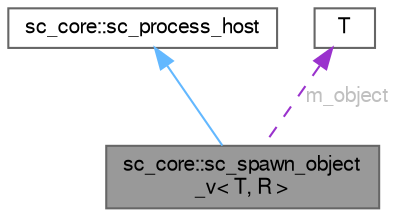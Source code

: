 digraph "sc_core::sc_spawn_object_v&lt; T, R &gt;"
{
 // LATEX_PDF_SIZE
  bgcolor="transparent";
  edge [fontname=FreeSans,fontsize=10,labelfontname=FreeSans,labelfontsize=10];
  node [fontname=FreeSans,fontsize=10,shape=box,height=0.2,width=0.4];
  Node1 [id="Node000001",label="sc_core::sc_spawn_object\l_v\< T, R \>",height=0.2,width=0.4,color="gray40", fillcolor="grey60", style="filled", fontcolor="black",tooltip=" "];
  Node2 -> Node1 [id="edge1_Node000001_Node000002",dir="back",color="steelblue1",style="solid",tooltip=" "];
  Node2 [id="Node000002",label="sc_core::sc_process_host",height=0.2,width=0.4,color="gray40", fillcolor="white", style="filled",URL="$a02141.html",tooltip=" "];
  Node3 -> Node1 [id="edge2_Node000001_Node000003",dir="back",color="darkorchid3",style="dashed",tooltip=" ",label=" m_object",fontcolor="grey" ];
  Node3 [id="Node000003",label="T",height=0.2,width=0.4,color="gray40", fillcolor="white", style="filled",tooltip=" "];
}
